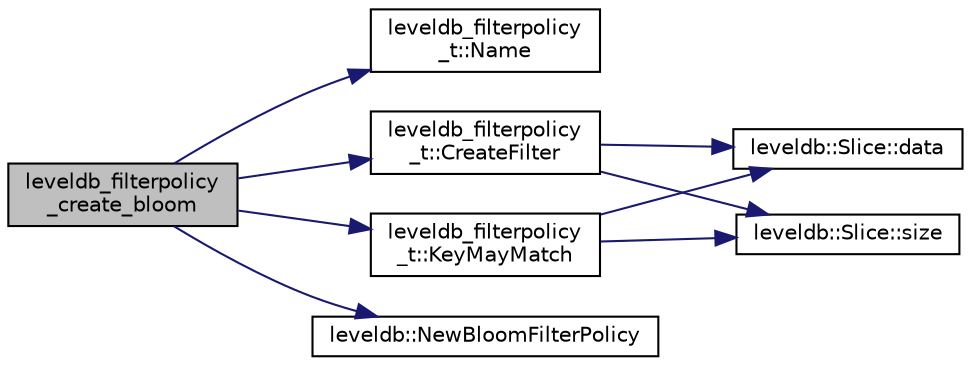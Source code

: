 digraph "leveldb_filterpolicy_create_bloom"
{
  edge [fontname="Helvetica",fontsize="10",labelfontname="Helvetica",labelfontsize="10"];
  node [fontname="Helvetica",fontsize="10",shape=record];
  rankdir="LR";
  Node1 [label="leveldb_filterpolicy\l_create_bloom",height=0.2,width=0.4,color="black", fillcolor="grey75", style="filled" fontcolor="black"];
  Node1 -> Node2 [color="midnightblue",fontsize="10",style="solid",fontname="Helvetica"];
  Node2 [label="leveldb_filterpolicy\l_t::Name",height=0.2,width=0.4,color="black", fillcolor="white", style="filled",URL="$structleveldb__filterpolicy__t.html#a2d2e4bed02de91075ce921005c851a3e"];
  Node1 -> Node3 [color="midnightblue",fontsize="10",style="solid",fontname="Helvetica"];
  Node3 [label="leveldb_filterpolicy\l_t::CreateFilter",height=0.2,width=0.4,color="black", fillcolor="white", style="filled",URL="$structleveldb__filterpolicy__t.html#a8b5b77b6a8d1c526905c7eb57d78558b"];
  Node3 -> Node4 [color="midnightblue",fontsize="10",style="solid",fontname="Helvetica"];
  Node4 [label="leveldb::Slice::data",height=0.2,width=0.4,color="black", fillcolor="white", style="filled",URL="$classleveldb_1_1_slice.html#aa64861043d9deee6889461bf0593cf73"];
  Node3 -> Node5 [color="midnightblue",fontsize="10",style="solid",fontname="Helvetica"];
  Node5 [label="leveldb::Slice::size",height=0.2,width=0.4,color="black", fillcolor="white", style="filled",URL="$classleveldb_1_1_slice.html#a947d3173f04f8a30553e89046daf91d5"];
  Node1 -> Node6 [color="midnightblue",fontsize="10",style="solid",fontname="Helvetica"];
  Node6 [label="leveldb_filterpolicy\l_t::KeyMayMatch",height=0.2,width=0.4,color="black", fillcolor="white", style="filled",URL="$structleveldb__filterpolicy__t.html#aa3006a26cac563bb5115d27d83b6865f"];
  Node6 -> Node4 [color="midnightblue",fontsize="10",style="solid",fontname="Helvetica"];
  Node6 -> Node5 [color="midnightblue",fontsize="10",style="solid",fontname="Helvetica"];
  Node1 -> Node7 [color="midnightblue",fontsize="10",style="solid",fontname="Helvetica"];
  Node7 [label="leveldb::NewBloomFilterPolicy",height=0.2,width=0.4,color="black", fillcolor="white", style="filled",URL="$namespaceleveldb.html#ae6b34bf2331983721554f284b1eaa1a1"];
}
